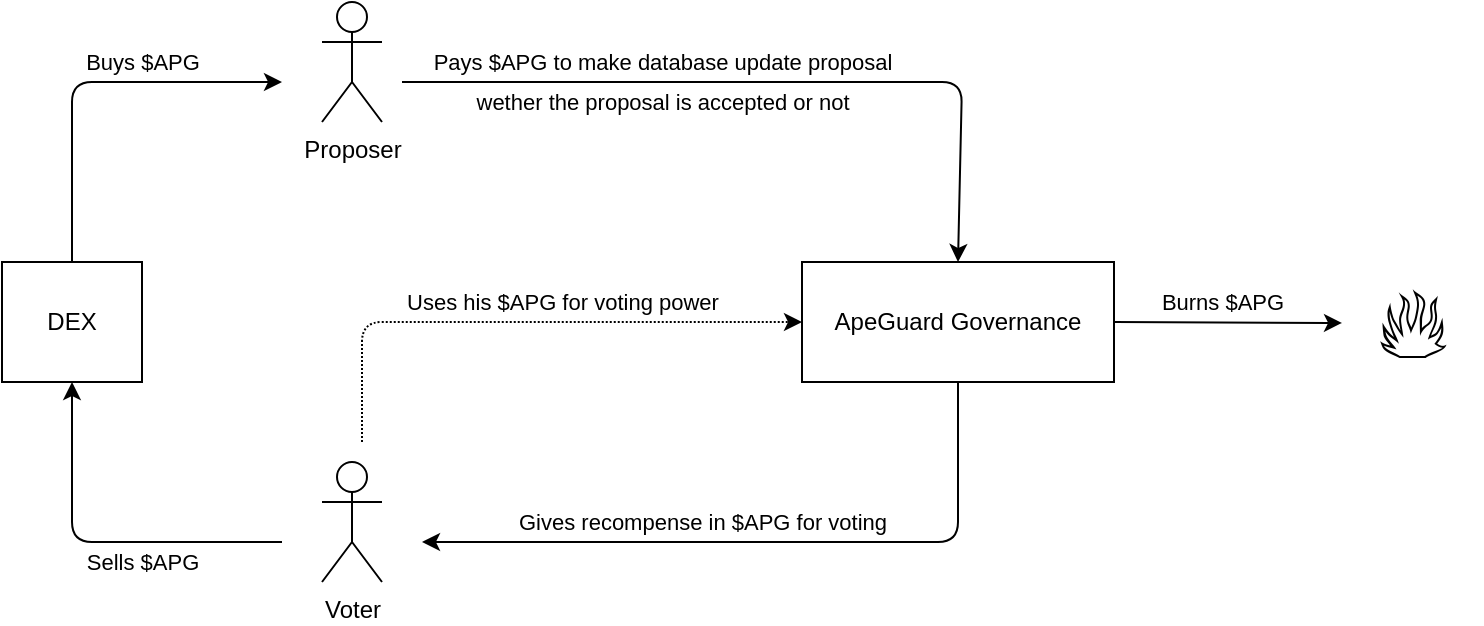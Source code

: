 <mxfile version="19.0.3" type="device"><diagram id="vXKv_7XOuiHBoisJBELE" name="Page-1"><mxGraphModel dx="946" dy="725" grid="0" gridSize="10" guides="1" tooltips="1" connect="1" arrows="1" fold="1" page="1" pageScale="1" pageWidth="827" pageHeight="1169" math="0" shadow="0"><root><mxCell id="0"/><mxCell id="1" parent="0"/><mxCell id="IU70zeksTmFkjz83F-me-1" value="Proposer" style="shape=umlActor;verticalLabelPosition=bottom;verticalAlign=top;html=1;outlineConnect=0;" vertex="1" parent="1"><mxGeometry x="200" y="120" width="30" height="60" as="geometry"/></mxCell><mxCell id="IU70zeksTmFkjz83F-me-4" value="Voter" style="shape=umlActor;verticalLabelPosition=bottom;verticalAlign=top;html=1;outlineConnect=0;" vertex="1" parent="1"><mxGeometry x="200" y="350" width="30" height="60" as="geometry"/></mxCell><mxCell id="IU70zeksTmFkjz83F-me-6" value="ApeGuard Governance" style="rounded=0;whiteSpace=wrap;html=1;" vertex="1" parent="1"><mxGeometry x="440" y="250" width="156" height="60" as="geometry"/></mxCell><mxCell id="IU70zeksTmFkjz83F-me-9" style="edgeStyle=orthogonalEdgeStyle;rounded=1;orthogonalLoop=1;jettySize=auto;html=1;" edge="1" parent="1" source="IU70zeksTmFkjz83F-me-7"><mxGeometry relative="1" as="geometry"><mxPoint x="180" y="160" as="targetPoint"/><Array as="points"><mxPoint x="75" y="160"/></Array></mxGeometry></mxCell><mxCell id="IU70zeksTmFkjz83F-me-19" value="Buys $APG" style="edgeLabel;html=1;align=center;verticalAlign=middle;resizable=0;points=[];" vertex="1" connectable="0" parent="IU70zeksTmFkjz83F-me-9"><mxGeometry x="0.395" y="1" relative="1" as="geometry"><mxPoint x="-11" y="-9" as="offset"/></mxGeometry></mxCell><mxCell id="IU70zeksTmFkjz83F-me-7" value="DEX" style="rounded=0;whiteSpace=wrap;html=1;" vertex="1" parent="1"><mxGeometry x="40" y="250" width="70" height="60" as="geometry"/></mxCell><mxCell id="IU70zeksTmFkjz83F-me-10" value="" style="endArrow=classic;html=1;rounded=1;entryX=0.5;entryY=1;entryDx=0;entryDy=0;" edge="1" parent="1" target="IU70zeksTmFkjz83F-me-7"><mxGeometry width="50" height="50" relative="1" as="geometry"><mxPoint x="180" y="390" as="sourcePoint"/><mxPoint x="230" y="340" as="targetPoint"/><Array as="points"><mxPoint x="75" y="390"/></Array></mxGeometry></mxCell><mxCell id="IU70zeksTmFkjz83F-me-20" value="Sells $APG" style="edgeLabel;html=1;align=center;verticalAlign=middle;resizable=0;points=[];" vertex="1" connectable="0" parent="IU70zeksTmFkjz83F-me-10"><mxGeometry x="-0.319" y="5" relative="1" as="geometry"><mxPoint x="-7" y="5" as="offset"/></mxGeometry></mxCell><mxCell id="IU70zeksTmFkjz83F-me-13" value="" style="endArrow=classic;html=1;rounded=1;entryX=0.5;entryY=0;entryDx=0;entryDy=0;" edge="1" parent="1" target="IU70zeksTmFkjz83F-me-6"><mxGeometry width="50" height="50" relative="1" as="geometry"><mxPoint x="240" y="160" as="sourcePoint"/><mxPoint x="440" y="340" as="targetPoint"/><Array as="points"><mxPoint x="520" y="160"/></Array></mxGeometry></mxCell><mxCell id="IU70zeksTmFkjz83F-me-16" value="Pays $APG to make database update proposal" style="edgeLabel;html=1;align=center;verticalAlign=middle;resizable=0;points=[];" vertex="1" connectable="0" parent="IU70zeksTmFkjz83F-me-13"><mxGeometry x="-0.362" y="1" relative="1" as="geometry"><mxPoint x="12" y="-9" as="offset"/></mxGeometry></mxCell><mxCell id="IU70zeksTmFkjz83F-me-14" value="" style="endArrow=classic;html=1;rounded=1;exitX=0.5;exitY=1;exitDx=0;exitDy=0;" edge="1" parent="1" source="IU70zeksTmFkjz83F-me-6"><mxGeometry width="50" height="50" relative="1" as="geometry"><mxPoint x="390" y="390" as="sourcePoint"/><mxPoint x="250" y="390" as="targetPoint"/><Array as="points"><mxPoint x="518" y="390"/></Array></mxGeometry></mxCell><mxCell id="IU70zeksTmFkjz83F-me-21" value="Gives recompense in $APG for voting" style="edgeLabel;html=1;align=center;verticalAlign=middle;resizable=0;points=[];" vertex="1" connectable="0" parent="IU70zeksTmFkjz83F-me-14"><mxGeometry x="0.052" y="-1" relative="1" as="geometry"><mxPoint x="-25" y="-9" as="offset"/></mxGeometry></mxCell><mxCell id="IU70zeksTmFkjz83F-me-15" value="" style="endArrow=classic;html=1;rounded=1;sketch=0;curved=0;entryX=0;entryY=0.5;entryDx=0;entryDy=0;dashed=1;dashPattern=1 1;" edge="1" parent="1" target="IU70zeksTmFkjz83F-me-6"><mxGeometry width="50" height="50" relative="1" as="geometry"><mxPoint x="220" y="340" as="sourcePoint"/><mxPoint x="440" y="340" as="targetPoint"/><Array as="points"><mxPoint x="220" y="280"/></Array></mxGeometry></mxCell><mxCell id="IU70zeksTmFkjz83F-me-22" value="Uses his $APG for voting power" style="edgeLabel;html=1;align=center;verticalAlign=middle;resizable=0;points=[];" vertex="1" connectable="0" parent="IU70zeksTmFkjz83F-me-15"><mxGeometry x="-0.071" y="-1" relative="1" as="geometry"><mxPoint x="30" y="-11" as="offset"/></mxGeometry></mxCell><mxCell id="IU70zeksTmFkjz83F-me-24" value="🔥" style="text;html=1;align=center;verticalAlign=middle;resizable=0;points=[];autosize=1;strokeColor=none;fillColor=none;fontSize=50;" vertex="1" parent="1"><mxGeometry x="710" y="245" width="70" height="70" as="geometry"/></mxCell><mxCell id="IU70zeksTmFkjz83F-me-26" value="" style="endArrow=classic;html=1;rounded=1;sketch=0;fontSize=50;exitX=1;exitY=0.5;exitDx=0;exitDy=0;entryX=0;entryY=0.507;entryDx=0;entryDy=0;entryPerimeter=0;" edge="1" parent="1" source="IU70zeksTmFkjz83F-me-6" target="IU70zeksTmFkjz83F-me-24"><mxGeometry width="50" height="50" relative="1" as="geometry"><mxPoint x="390" y="390" as="sourcePoint"/><mxPoint x="440" y="340" as="targetPoint"/></mxGeometry></mxCell><mxCell id="IU70zeksTmFkjz83F-me-27" value="Burns $APG" style="edgeLabel;html=1;align=center;verticalAlign=middle;resizable=0;points=[];fontSize=11;" vertex="1" connectable="0" parent="IU70zeksTmFkjz83F-me-26"><mxGeometry x="-0.093" y="-1" relative="1" as="geometry"><mxPoint x="2" y="-11" as="offset"/></mxGeometry></mxCell><mxCell id="IU70zeksTmFkjz83F-me-29" value="wether the proposal is accepted or not" style="edgeLabel;html=1;align=center;verticalAlign=middle;resizable=0;points=[];" vertex="1" connectable="0" parent="1"><mxGeometry x="370" y="170" as="geometry"/></mxCell></root></mxGraphModel></diagram></mxfile>